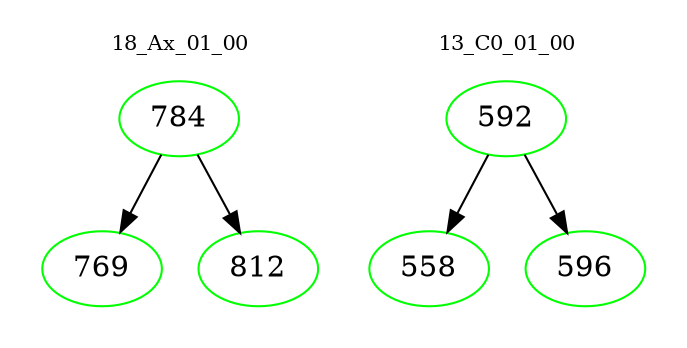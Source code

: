 digraph{
subgraph cluster_0 {
color = white
label = "18_Ax_01_00";
fontsize=10;
T0_784 [label="784", color="green"]
T0_784 -> T0_769 [color="black"]
T0_769 [label="769", color="green"]
T0_784 -> T0_812 [color="black"]
T0_812 [label="812", color="green"]
}
subgraph cluster_1 {
color = white
label = "13_C0_01_00";
fontsize=10;
T1_592 [label="592", color="green"]
T1_592 -> T1_558 [color="black"]
T1_558 [label="558", color="green"]
T1_592 -> T1_596 [color="black"]
T1_596 [label="596", color="green"]
}
}
